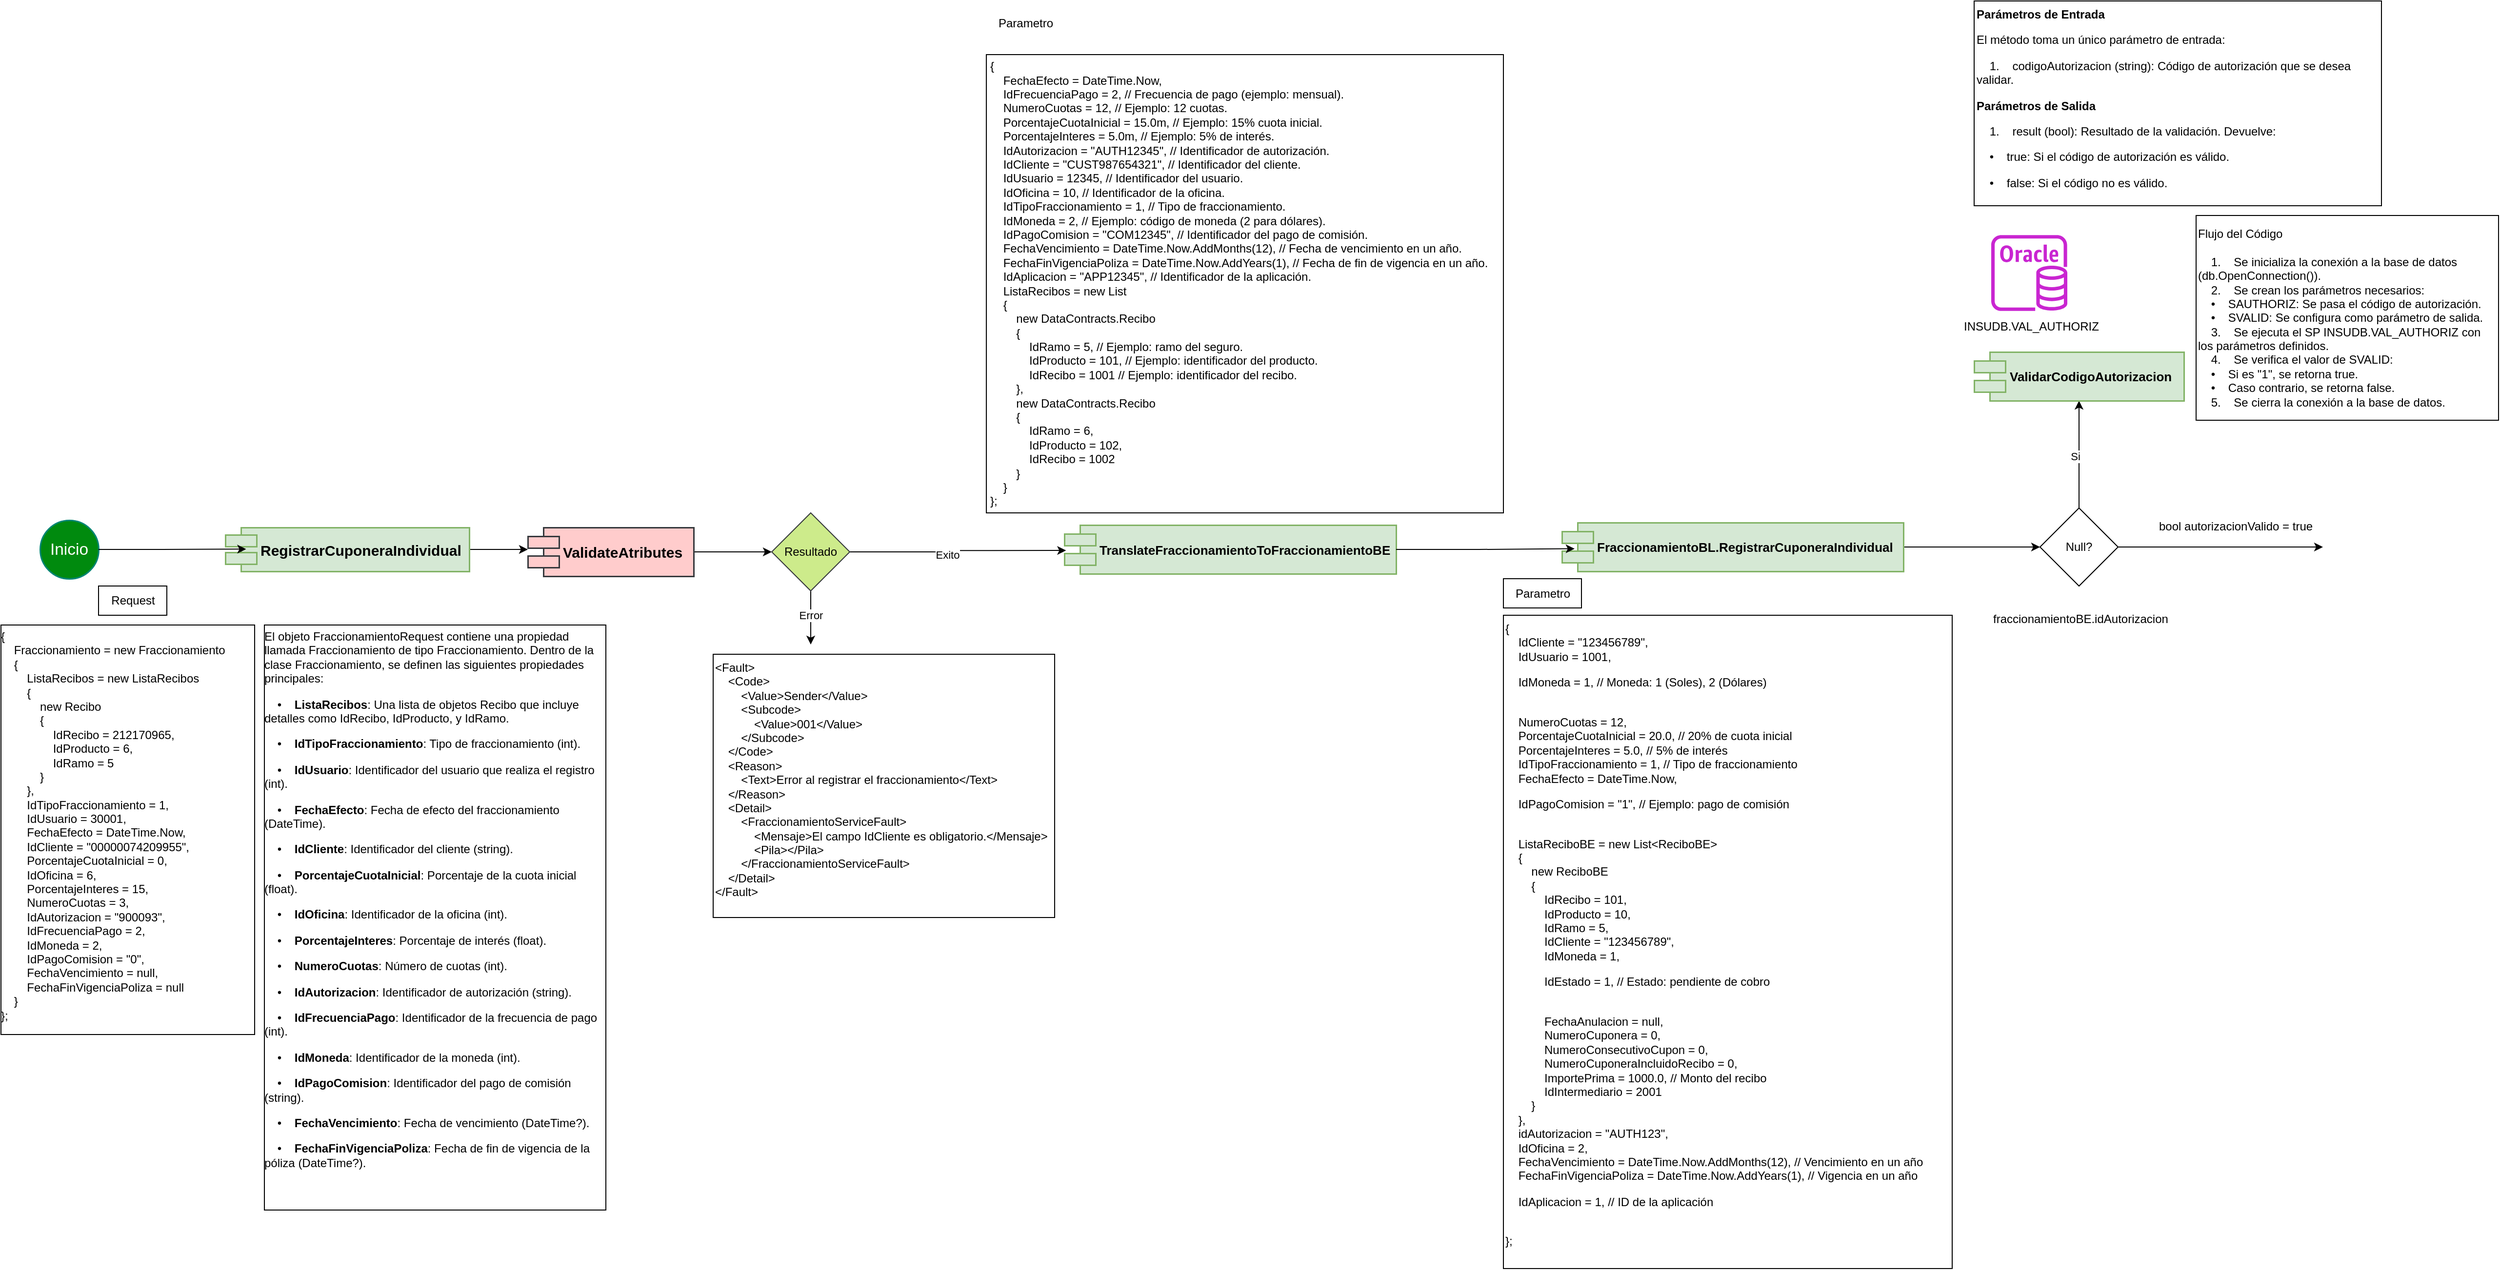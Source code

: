<mxfile version="24.8.8">
  <diagram name="Página-1" id="i2HeKyQOs6CJXJqSCZWY">
    <mxGraphModel dx="5920" dy="683" grid="1" gridSize="10" guides="1" tooltips="1" connect="1" arrows="1" fold="1" page="1" pageScale="1" pageWidth="2339" pageHeight="3300" math="0" shadow="0">
      <root>
        <mxCell id="0" />
        <mxCell id="1" parent="0" />
        <mxCell id="qdDWc3R9_-XlVuo6wOQ--10" style="edgeStyle=orthogonalEdgeStyle;rounded=0;orthogonalLoop=1;jettySize=auto;html=1;" parent="1" source="qdDWc3R9_-XlVuo6wOQ--4" edge="1">
          <mxGeometry relative="1" as="geometry">
            <mxPoint x="-4110" y="1092.5" as="targetPoint" />
          </mxGeometry>
        </mxCell>
        <mxCell id="qdDWc3R9_-XlVuo6wOQ--4" value="&lt;p style=&quot;margin: 0px; font-variant-numeric: normal; font-variant-east-asian: normal; font-variant-alternates: normal; font-size-adjust: none; font-kerning: auto; font-optical-sizing: auto; font-feature-settings: normal; font-variation-settings: normal; font-variant-position: normal; font-variant-emoji: normal; font-stretch: normal; line-height: normal;&quot; class=&quot;p1&quot;&gt;&lt;font face=&quot;.AppleSystemUIFont&quot;&gt;&lt;span style=&quot;font-size: 15px;&quot;&gt;RegistrarCuponeraIndividual&lt;/span&gt;&lt;/font&gt;&lt;/p&gt;" style="html=1;overflow=block;blockSpacing=1;whiteSpace=wrap;shape=component;align=left;spacingLeft=36;fontSize=13;fontStyle=1;spacing=0;strokeColor=#82b366;strokeOpacity=100;fillOpacity=100;rounded=1;absoluteArcSize=1;arcSize=9;fillColor=#d5e8d4;strokeWidth=1.5;lucidId=lD6s_1Mw1OkF;" parent="1" vertex="1">
          <mxGeometry x="-4420" y="1070" width="250" height="45" as="geometry" />
        </mxCell>
        <mxCell id="qdDWc3R9_-XlVuo6wOQ--5" value="Inicio" style="html=1;overflow=block;blockSpacing=1;whiteSpace=wrap;ellipse;fontSize=16.7;fontColor=#ffffff;align=center;spacing=3.8;strokeColor=#008573;strokeOpacity=100;fillOpacity=100;rounded=1;absoluteArcSize=1;arcSize=9;fillColor=#008a0e;strokeWidth=1.5;lucidId=_B6sFXerDlku;" parent="1" vertex="1">
          <mxGeometry x="-4610" y="1062.5" width="60" height="60" as="geometry" />
        </mxCell>
        <mxCell id="qdDWc3R9_-XlVuo6wOQ--6" style="edgeStyle=orthogonalEdgeStyle;rounded=0;orthogonalLoop=1;jettySize=auto;html=1;entryX=0.085;entryY=0.492;entryDx=0;entryDy=0;entryPerimeter=0;" parent="1" source="qdDWc3R9_-XlVuo6wOQ--5" target="qdDWc3R9_-XlVuo6wOQ--4" edge="1">
          <mxGeometry relative="1" as="geometry" />
        </mxCell>
        <mxCell id="qdDWc3R9_-XlVuo6wOQ--7" value="Request" style="text;html=1;align=center;verticalAlign=middle;resizable=0;points=[];autosize=1;strokeColor=default;fillColor=none;" parent="1" vertex="1">
          <mxGeometry x="-4550" y="1130" width="70" height="30" as="geometry" />
        </mxCell>
        <mxCell id="qdDWc3R9_-XlVuo6wOQ--8" value="{&#xa;&lt;span class=&quot;Apple-converted-space&quot;&gt;&amp;nbsp; &amp;nbsp; &lt;/span&gt;Fraccionamiento = &lt;span class=&quot;s1&quot;&gt;new&lt;/span&gt; Fraccionamiento&#xa;&lt;span class=&quot;Apple-converted-space&quot;&gt;&amp;nbsp; &amp;nbsp; &lt;/span&gt;{&#xa;&lt;span class=&quot;Apple-converted-space&quot;&gt;&amp;nbsp; &amp;nbsp; &amp;nbsp; &amp;nbsp; &lt;/span&gt;ListaRecibos = &lt;span class=&quot;s1&quot;&gt;new&lt;/span&gt; ListaRecibos&#xa;&lt;span class=&quot;Apple-converted-space&quot;&gt;&amp;nbsp; &amp;nbsp; &amp;nbsp; &amp;nbsp; &lt;/span&gt;{&#xa;&lt;span class=&quot;Apple-converted-space&quot;&gt;&amp;nbsp; &amp;nbsp; &amp;nbsp; &amp;nbsp; &amp;nbsp; &amp;nbsp; &lt;/span&gt;&lt;span class=&quot;s1&quot;&gt;new&lt;/span&gt; Recibo&#xa;&lt;span class=&quot;Apple-converted-space&quot;&gt;&amp;nbsp; &amp;nbsp; &amp;nbsp; &amp;nbsp; &amp;nbsp; &amp;nbsp; &lt;/span&gt;{&#xa;&lt;span class=&quot;Apple-converted-space&quot;&gt;&amp;nbsp; &amp;nbsp; &amp;nbsp; &amp;nbsp; &amp;nbsp; &amp;nbsp; &amp;nbsp; &amp;nbsp; &lt;/span&gt;IdRecibo = &lt;span class=&quot;s2&quot;&gt;212170965&lt;/span&gt;,&#xa;&lt;span class=&quot;Apple-converted-space&quot;&gt;&amp;nbsp; &amp;nbsp; &amp;nbsp; &amp;nbsp; &amp;nbsp; &amp;nbsp; &amp;nbsp; &amp;nbsp; &lt;/span&gt;IdProducto = &lt;span class=&quot;s2&quot;&gt;6&lt;/span&gt;,&#xa;&lt;span class=&quot;Apple-converted-space&quot;&gt;&amp;nbsp; &amp;nbsp; &amp;nbsp; &amp;nbsp; &amp;nbsp; &amp;nbsp; &amp;nbsp; &amp;nbsp; &lt;/span&gt;IdRamo = &lt;span class=&quot;s2&quot;&gt;5&lt;/span&gt;&#xa;&lt;span class=&quot;Apple-converted-space&quot;&gt;&amp;nbsp; &amp;nbsp; &amp;nbsp; &amp;nbsp; &amp;nbsp; &amp;nbsp; &lt;/span&gt;}&#xa;&lt;span class=&quot;Apple-converted-space&quot;&gt;&amp;nbsp; &amp;nbsp; &amp;nbsp; &amp;nbsp; &lt;/span&gt;},&#xa;&lt;span class=&quot;Apple-converted-space&quot;&gt;&amp;nbsp; &amp;nbsp; &amp;nbsp; &amp;nbsp; &lt;/span&gt;IdTipoFraccionamiento = &lt;span class=&quot;s2&quot;&gt;1&lt;/span&gt;,&#xa;&lt;span class=&quot;Apple-converted-space&quot;&gt;&amp;nbsp; &amp;nbsp; &amp;nbsp; &amp;nbsp; &lt;/span&gt;IdUsuario = &lt;span class=&quot;s2&quot;&gt;30001&lt;/span&gt;,&#xa;&lt;span class=&quot;Apple-converted-space&quot;&gt;&amp;nbsp; &amp;nbsp; &amp;nbsp; &amp;nbsp; &lt;/span&gt;FechaEfecto = DateTime.Now,&#xa;&lt;span class=&quot;Apple-converted-space&quot;&gt;&amp;nbsp; &amp;nbsp; &amp;nbsp; &amp;nbsp; &lt;/span&gt;IdCliente = &lt;span class=&quot;s3&quot;&gt;&quot;00000074209955&quot;&lt;/span&gt;,&#xa;&lt;span class=&quot;Apple-converted-space&quot;&gt;&amp;nbsp; &amp;nbsp; &amp;nbsp; &amp;nbsp; &lt;/span&gt;PorcentajeCuotaInicial = &lt;span class=&quot;s2&quot;&gt;0&lt;/span&gt;,&#xa;&lt;span class=&quot;Apple-converted-space&quot;&gt;&amp;nbsp; &amp;nbsp; &amp;nbsp; &amp;nbsp; &lt;/span&gt;IdOficina = &lt;span class=&quot;s2&quot;&gt;6&lt;/span&gt;,&#xa;&lt;span class=&quot;Apple-converted-space&quot;&gt;&amp;nbsp; &amp;nbsp; &amp;nbsp; &amp;nbsp; &lt;/span&gt;PorcentajeInteres = &lt;span class=&quot;s2&quot;&gt;15&lt;/span&gt;,&#xa;&lt;span class=&quot;Apple-converted-space&quot;&gt;&amp;nbsp; &amp;nbsp; &amp;nbsp; &amp;nbsp; &lt;/span&gt;NumeroCuotas = &lt;span class=&quot;s2&quot;&gt;3&lt;/span&gt;,&#xa;&lt;span class=&quot;Apple-converted-space&quot;&gt;&amp;nbsp; &amp;nbsp; &amp;nbsp; &amp;nbsp; &lt;/span&gt;IdAutorizacion = &lt;span class=&quot;s3&quot;&gt;&quot;900093&quot;&lt;/span&gt;,&#xa;&lt;span class=&quot;Apple-converted-space&quot;&gt;&amp;nbsp; &amp;nbsp; &amp;nbsp; &amp;nbsp; &lt;/span&gt;IdFrecuenciaPago = &lt;span class=&quot;s2&quot;&gt;2&lt;/span&gt;,&#xa;&lt;span class=&quot;Apple-converted-space&quot;&gt;&amp;nbsp; &amp;nbsp; &amp;nbsp; &amp;nbsp; &lt;/span&gt;IdMoneda = &lt;span class=&quot;s2&quot;&gt;2&lt;/span&gt;,&#xa;&lt;span class=&quot;Apple-converted-space&quot;&gt;&amp;nbsp; &amp;nbsp; &amp;nbsp; &amp;nbsp; &lt;/span&gt;IdPagoComision = &lt;span class=&quot;s3&quot;&gt;&quot;0&quot;&lt;/span&gt;,&#xa;&lt;span class=&quot;Apple-converted-space&quot;&gt;&amp;nbsp; &amp;nbsp; &amp;nbsp; &amp;nbsp; &lt;/span&gt;FechaVencimiento = &lt;span class=&quot;s4&quot;&gt;null&lt;/span&gt;,&#xa;&lt;span class=&quot;Apple-converted-space&quot;&gt;&amp;nbsp; &amp;nbsp; &amp;nbsp; &amp;nbsp; &lt;/span&gt;FechaFinVigenciaPoliza = &lt;span class=&quot;s4&quot;&gt;null&lt;/span&gt;&#xa;&lt;span class=&quot;Apple-converted-space&quot;&gt;&amp;nbsp; &amp;nbsp; &lt;/span&gt;}&#xa;};" style="text;whiteSpace=wrap;html=1;spacing=0;strokeColor=default;" parent="1" vertex="1">
          <mxGeometry x="-4650" y="1170" width="260" height="420" as="geometry" />
        </mxCell>
        <mxCell id="qdDWc3R9_-XlVuo6wOQ--9" value="El objeto &lt;span class=&quot;s1&quot;&gt;FraccionamientoRequest&lt;/span&gt; contiene una propiedad llamada &lt;span class=&quot;s1&quot;&gt;Fraccionamiento&lt;/span&gt; de tipo &lt;span class=&quot;s1&quot;&gt;Fraccionamiento&lt;/span&gt;. Dentro de la clase &lt;span class=&quot;s1&quot;&gt;Fraccionamiento&lt;/span&gt;, se definen las siguientes propiedades principales:&lt;br&gt;&lt;p class=&quot;p2&quot;&gt;&lt;span style=&quot;white-space: pre;&quot;&gt;&amp;nbsp;&amp;nbsp;&amp;nbsp;&amp;nbsp;&lt;/span&gt;•&lt;span style=&quot;white-space: pre;&quot;&gt;&amp;nbsp;&amp;nbsp;&amp;nbsp;&amp;nbsp;&lt;/span&gt;&lt;b&gt;ListaRecibos&lt;/b&gt;: Una lista de objetos &lt;span class=&quot;s1&quot;&gt;Recibo&lt;/span&gt; que incluye detalles como &lt;span class=&quot;s1&quot;&gt;IdRecibo&lt;/span&gt;, &lt;span class=&quot;s1&quot;&gt;IdProducto&lt;/span&gt;, y &lt;span class=&quot;s1&quot;&gt;IdRamo&lt;/span&gt;.&lt;/p&gt;&lt;p class=&quot;p2&quot;&gt;&lt;span style=&quot;white-space: pre;&quot;&gt;&amp;nbsp;&amp;nbsp;&amp;nbsp;&amp;nbsp;&lt;/span&gt;•&lt;span style=&quot;white-space: pre;&quot;&gt;&amp;nbsp;&amp;nbsp;&amp;nbsp;&amp;nbsp;&lt;/span&gt;&lt;b&gt;IdTipoFraccionamiento&lt;/b&gt;: Tipo de fraccionamiento (int).&lt;/p&gt;&lt;p class=&quot;p2&quot;&gt;&lt;span style=&quot;white-space: pre;&quot;&gt;&amp;nbsp;&amp;nbsp;&amp;nbsp;&amp;nbsp;&lt;/span&gt;•&lt;span style=&quot;white-space: pre;&quot;&gt;&amp;nbsp;&amp;nbsp;&amp;nbsp;&amp;nbsp;&lt;/span&gt;&lt;b&gt;IdUsuario&lt;/b&gt;: Identificador del usuario que realiza el registro (int).&lt;/p&gt;&lt;p class=&quot;p2&quot;&gt;&lt;span style=&quot;white-space: pre;&quot;&gt;&amp;nbsp;&amp;nbsp;&amp;nbsp;&amp;nbsp;&lt;/span&gt;•&lt;span style=&quot;white-space: pre;&quot;&gt;&amp;nbsp;&amp;nbsp;&amp;nbsp;&amp;nbsp;&lt;/span&gt;&lt;b&gt;FechaEfecto&lt;/b&gt;: Fecha de efecto del fraccionamiento (DateTime).&lt;/p&gt;&lt;p class=&quot;p2&quot;&gt;&lt;span style=&quot;white-space: pre;&quot;&gt;&amp;nbsp;&amp;nbsp;&amp;nbsp;&amp;nbsp;&lt;/span&gt;•&lt;span style=&quot;white-space: pre;&quot;&gt;&amp;nbsp;&amp;nbsp;&amp;nbsp;&amp;nbsp;&lt;/span&gt;&lt;b&gt;IdCliente&lt;/b&gt;: Identificador del cliente (string).&lt;/p&gt;&lt;p class=&quot;p2&quot;&gt;&lt;span style=&quot;white-space: pre;&quot;&gt;&amp;nbsp;&amp;nbsp;&amp;nbsp;&amp;nbsp;&lt;/span&gt;•&lt;span style=&quot;white-space: pre;&quot;&gt;&amp;nbsp;&amp;nbsp;&amp;nbsp;&amp;nbsp;&lt;/span&gt;&lt;b&gt;PorcentajeCuotaInicial&lt;/b&gt;: Porcentaje de la cuota inicial (float).&lt;/p&gt;&lt;p class=&quot;p2&quot;&gt;&lt;span style=&quot;white-space: pre;&quot;&gt;&amp;nbsp;&amp;nbsp;&amp;nbsp;&amp;nbsp;&lt;/span&gt;•&lt;span style=&quot;white-space: pre;&quot;&gt;&amp;nbsp;&amp;nbsp;&amp;nbsp;&amp;nbsp;&lt;/span&gt;&lt;b&gt;IdOficina&lt;/b&gt;: Identificador de la oficina (int).&lt;/p&gt;&lt;p class=&quot;p2&quot;&gt;&lt;span style=&quot;white-space: pre;&quot;&gt;&amp;nbsp;&amp;nbsp;&amp;nbsp;&amp;nbsp;&lt;/span&gt;•&lt;span style=&quot;white-space: pre;&quot;&gt;&amp;nbsp;&amp;nbsp;&amp;nbsp;&amp;nbsp;&lt;/span&gt;&lt;b&gt;PorcentajeInteres&lt;/b&gt;: Porcentaje de interés (float).&lt;/p&gt;&lt;p class=&quot;p2&quot;&gt;&lt;span style=&quot;white-space: pre;&quot;&gt;&amp;nbsp;&amp;nbsp;&amp;nbsp;&amp;nbsp;&lt;/span&gt;•&lt;span style=&quot;white-space: pre;&quot;&gt;&amp;nbsp;&amp;nbsp;&amp;nbsp;&amp;nbsp;&lt;/span&gt;&lt;b&gt;NumeroCuotas&lt;/b&gt;: Número de cuotas (int).&lt;/p&gt;&lt;p class=&quot;p2&quot;&gt;&lt;span style=&quot;white-space: pre;&quot;&gt;&amp;nbsp;&amp;nbsp;&amp;nbsp;&amp;nbsp;&lt;/span&gt;•&lt;span style=&quot;white-space: pre;&quot;&gt;&amp;nbsp;&amp;nbsp;&amp;nbsp;&amp;nbsp;&lt;/span&gt;&lt;b&gt;IdAutorizacion&lt;/b&gt;: Identificador de autorización (string).&lt;/p&gt;&lt;p class=&quot;p2&quot;&gt;&lt;span style=&quot;white-space: pre;&quot;&gt;&amp;nbsp;&amp;nbsp;&amp;nbsp;&amp;nbsp;&lt;/span&gt;•&lt;span style=&quot;white-space: pre;&quot;&gt;&amp;nbsp;&amp;nbsp;&amp;nbsp;&amp;nbsp;&lt;/span&gt;&lt;b&gt;IdFrecuenciaPago&lt;/b&gt;: Identificador de la frecuencia de pago (int).&lt;/p&gt;&lt;p class=&quot;p2&quot;&gt;&lt;span style=&quot;white-space: pre;&quot;&gt;&amp;nbsp;&amp;nbsp;&amp;nbsp;&amp;nbsp;&lt;/span&gt;•&lt;span style=&quot;white-space: pre;&quot;&gt;&amp;nbsp;&amp;nbsp;&amp;nbsp;&amp;nbsp;&lt;/span&gt;&lt;b&gt;IdMoneda&lt;/b&gt;: Identificador de la moneda (int).&lt;/p&gt;&lt;p class=&quot;p2&quot;&gt;&lt;span style=&quot;white-space: pre;&quot;&gt;&amp;nbsp;&amp;nbsp;&amp;nbsp;&amp;nbsp;&lt;/span&gt;•&lt;span style=&quot;white-space: pre;&quot;&gt;&amp;nbsp;&amp;nbsp;&amp;nbsp;&amp;nbsp;&lt;/span&gt;&lt;b&gt;IdPagoComision&lt;/b&gt;: Identificador del pago de comisión (string).&lt;/p&gt;&lt;p class=&quot;p2&quot;&gt;&lt;span style=&quot;white-space: pre;&quot;&gt;&amp;nbsp;&amp;nbsp;&amp;nbsp;&amp;nbsp;&lt;/span&gt;•&lt;span style=&quot;white-space: pre;&quot;&gt;&amp;nbsp;&amp;nbsp;&amp;nbsp;&amp;nbsp;&lt;/span&gt;&lt;b&gt;FechaVencimiento&lt;/b&gt;: Fecha de vencimiento (DateTime?).&lt;/p&gt;&lt;p class=&quot;p2&quot;&gt;&lt;span style=&quot;white-space: pre;&quot;&gt;&amp;nbsp;&amp;nbsp;&amp;nbsp;&amp;nbsp;&lt;/span&gt;•&lt;span style=&quot;white-space: pre;&quot;&gt;&amp;nbsp;&amp;nbsp;&amp;nbsp;&amp;nbsp;&lt;/span&gt;&lt;b&gt;FechaFinVigenciaPoliza&lt;/b&gt;: Fecha de fin de vigencia de la póliza (DateTime?).&lt;/p&gt;" style="text;whiteSpace=wrap;html=1;strokeColor=default;spacing=0;verticalAlign=top;" parent="1" vertex="1">
          <mxGeometry x="-4380" y="1170" width="350" height="600" as="geometry" />
        </mxCell>
        <mxCell id="qdDWc3R9_-XlVuo6wOQ--14" style="edgeStyle=orthogonalEdgeStyle;rounded=0;orthogonalLoop=1;jettySize=auto;html=1;" parent="1" source="qdDWc3R9_-XlVuo6wOQ--13" target="qdDWc3R9_-XlVuo6wOQ--15" edge="1">
          <mxGeometry relative="1" as="geometry">
            <mxPoint x="-3820" y="1095" as="targetPoint" />
          </mxGeometry>
        </mxCell>
        <mxCell id="qdDWc3R9_-XlVuo6wOQ--13" value="&lt;p style=&quot;margin: 0px; font-variant-numeric: normal; font-variant-east-asian: normal; font-variant-alternates: normal; font-size-adjust: none; font-kerning: auto; font-optical-sizing: auto; font-feature-settings: normal; font-variation-settings: normal; font-variant-position: normal; font-variant-emoji: normal; font-stretch: normal; line-height: normal;&quot; class=&quot;p1&quot;&gt;&lt;font face=&quot;.AppleSystemUIFont&quot;&gt;&lt;span style=&quot;font-size: 15px;&quot;&gt;ValidateAtributes&lt;/span&gt;&lt;/font&gt;&lt;/p&gt;" style="html=1;overflow=block;blockSpacing=1;whiteSpace=wrap;shape=component;align=left;spacingLeft=36;fontSize=13;fontStyle=1;spacing=0;strokeColor=#36393d;strokeOpacity=100;fillOpacity=100;rounded=1;absoluteArcSize=1;arcSize=9;fillColor=#ffcccc;strokeWidth=1.5;lucidId=lD6s_1Mw1OkF;" parent="1" vertex="1">
          <mxGeometry x="-4110" y="1070" width="170" height="50" as="geometry" />
        </mxCell>
        <mxCell id="qdDWc3R9_-XlVuo6wOQ--16" style="edgeStyle=orthogonalEdgeStyle;rounded=0;orthogonalLoop=1;jettySize=auto;html=1;" parent="1" source="qdDWc3R9_-XlVuo6wOQ--15" edge="1">
          <mxGeometry relative="1" as="geometry">
            <mxPoint x="-3820" y="1190" as="targetPoint" />
          </mxGeometry>
        </mxCell>
        <mxCell id="qdDWc3R9_-XlVuo6wOQ--17" value="Error" style="edgeLabel;html=1;align=center;verticalAlign=middle;resizable=0;points=[];" parent="qdDWc3R9_-XlVuo6wOQ--16" vertex="1" connectable="0">
          <mxGeometry x="-0.103" relative="1" as="geometry">
            <mxPoint as="offset" />
          </mxGeometry>
        </mxCell>
        <mxCell id="qdDWc3R9_-XlVuo6wOQ--19" style="edgeStyle=orthogonalEdgeStyle;rounded=0;orthogonalLoop=1;jettySize=auto;html=1;entryX=0.005;entryY=0.521;entryDx=0;entryDy=0;entryPerimeter=0;" parent="1" source="qdDWc3R9_-XlVuo6wOQ--15" target="qdDWc3R9_-XlVuo6wOQ--22" edge="1">
          <mxGeometry relative="1" as="geometry">
            <mxPoint x="-3660" y="1095" as="targetPoint" />
          </mxGeometry>
        </mxCell>
        <mxCell id="qdDWc3R9_-XlVuo6wOQ--20" value="Exito" style="edgeLabel;html=1;align=center;verticalAlign=middle;resizable=0;points=[];" parent="qdDWc3R9_-XlVuo6wOQ--19" vertex="1" connectable="0">
          <mxGeometry x="-0.104" y="-3" relative="1" as="geometry">
            <mxPoint as="offset" />
          </mxGeometry>
        </mxCell>
        <mxCell id="qdDWc3R9_-XlVuo6wOQ--15" value="Resultado" style="rhombus;whiteSpace=wrap;html=1;fillColor=#cdeb8b;strokeColor=#36393d;" parent="1" vertex="1">
          <mxGeometry x="-3860" y="1055" width="80" height="80" as="geometry" />
        </mxCell>
        <mxCell id="qdDWc3R9_-XlVuo6wOQ--18" value="&lt;Fault&gt;&#xa;    &lt;Code&gt;&#xa;        &lt;Value&gt;Sender&lt;/Value&gt;&#xa;        &lt;Subcode&gt;&#xa;            &lt;Value&gt;001&lt;/Value&gt;&#xa;        &lt;/Subcode&gt;&#xa;    &lt;/Code&gt;&#xa;    &lt;Reason&gt;&#xa;        &lt;Text&gt;Error al registrar el fraccionamiento&lt;/Text&gt;&#xa;    &lt;/Reason&gt;&#xa;    &lt;Detail&gt;&#xa;        &lt;FraccionamientoServiceFault&gt;&#xa;            &lt;Mensaje&gt;El campo IdCliente es obligatorio.&lt;/Mensaje&gt;&#xa;            &lt;Pila&gt;&lt;/Pila&gt;&#xa;        &lt;/FraccionamientoServiceFault&gt;&#xa;    &lt;/Detail&gt;&#xa;&lt;/Fault&gt;" style="text;whiteSpace=wrap;strokeColor=default;" parent="1" vertex="1">
          <mxGeometry x="-3920" y="1200" width="350" height="270" as="geometry" />
        </mxCell>
        <mxCell id="qdDWc3R9_-XlVuo6wOQ--22" value="&lt;p style=&quot;margin: 0px; font-variant-numeric: normal; font-variant-east-asian: normal; font-variant-alternates: normal; font-size-adjust: none; font-kerning: auto; font-optical-sizing: auto; font-feature-settings: normal; font-variation-settings: normal; font-variant-position: normal; font-variant-emoji: normal; font-stretch: normal; line-height: normal;&quot; class=&quot;p1&quot;&gt;TranslateFraccionamientoToFraccionamientoBE&lt;/p&gt;" style="html=1;overflow=block;blockSpacing=1;whiteSpace=wrap;shape=component;align=left;spacingLeft=36;fontSize=13;fontStyle=1;spacing=0;strokeColor=#82b366;strokeOpacity=100;fillOpacity=100;rounded=1;absoluteArcSize=1;arcSize=9;fillColor=#d5e8d4;strokeWidth=1.5;lucidId=lD6s_1Mw1OkF;" parent="1" vertex="1">
          <mxGeometry x="-3560" y="1067.5" width="340" height="50" as="geometry" />
        </mxCell>
        <mxCell id="qdDWc3R9_-XlVuo6wOQ--23" value="{&lt;br&gt;&amp;nbsp; &amp;nbsp; FechaEfecto = DateTime.Now,&lt;br&gt;&amp;nbsp; &amp;nbsp; IdFrecuenciaPago = 2, // Frecuencia de pago (ejemplo: mensual).&lt;br&gt;&amp;nbsp; &amp;nbsp; NumeroCuotas = 12, // Ejemplo: 12 cuotas.&lt;br&gt;&amp;nbsp; &amp;nbsp; PorcentajeCuotaInicial = 15.0m, // Ejemplo: 15% cuota inicial.&lt;br&gt;&amp;nbsp; &amp;nbsp; PorcentajeInteres = 5.0m, // Ejemplo: 5% de interés.&lt;br&gt;&amp;nbsp; &amp;nbsp; IdAutorizacion = &quot;AUTH12345&quot;, // Identificador de autorización.&lt;br&gt;&amp;nbsp; &amp;nbsp; IdCliente = &quot;CUST987654321&quot;, // Identificador del cliente.&lt;br&gt;&amp;nbsp; &amp;nbsp; IdUsuario = 12345, // Identificador del usuario.&lt;br&gt;&amp;nbsp; &amp;nbsp; IdOficina = 10, // Identificador de la oficina.&lt;br&gt;&amp;nbsp; &amp;nbsp; IdTipoFraccionamiento = 1, // Tipo de fraccionamiento.&lt;br&gt;&amp;nbsp; &amp;nbsp; IdMoneda = 2, // Ejemplo: código de moneda (2 para dólares).&lt;br&gt;&amp;nbsp; &amp;nbsp; IdPagoComision = &quot;COM12345&quot;, // Identificador del pago de comisión.&lt;br&gt;&amp;nbsp; &amp;nbsp; FechaVencimiento = DateTime.Now.AddMonths(12), // Fecha de vencimiento en un año.&lt;br&gt;&amp;nbsp; &amp;nbsp; FechaFinVigenciaPoliza = DateTime.Now.AddYears(1), // Fecha de fin de vigencia en un año.&lt;br&gt;&amp;nbsp; &amp;nbsp; IdAplicacion = &quot;APP12345&quot;, // Identificador de la aplicación.&lt;br&gt;&amp;nbsp; &amp;nbsp; ListaRecibos = new List&lt;br&gt;&amp;nbsp; &amp;nbsp; {&lt;br&gt;&amp;nbsp; &amp;nbsp; &amp;nbsp; &amp;nbsp; new DataContracts.Recibo&lt;br&gt;&amp;nbsp; &amp;nbsp; &amp;nbsp; &amp;nbsp; {&lt;br&gt;&amp;nbsp; &amp;nbsp; &amp;nbsp; &amp;nbsp; &amp;nbsp; &amp;nbsp; IdRamo = 5, // Ejemplo: ramo del seguro.&lt;br&gt;&amp;nbsp; &amp;nbsp; &amp;nbsp; &amp;nbsp; &amp;nbsp; &amp;nbsp; IdProducto = 101, // Ejemplo: identificador del producto.&lt;br&gt;&amp;nbsp; &amp;nbsp; &amp;nbsp; &amp;nbsp; &amp;nbsp; &amp;nbsp; IdRecibo = 1001 // Ejemplo: identificador del recibo.&lt;br&gt;&amp;nbsp; &amp;nbsp; &amp;nbsp; &amp;nbsp; },&lt;br&gt;&amp;nbsp; &amp;nbsp; &amp;nbsp; &amp;nbsp; new DataContracts.Recibo&lt;br&gt;&amp;nbsp; &amp;nbsp; &amp;nbsp; &amp;nbsp; {&lt;br&gt;&amp;nbsp; &amp;nbsp; &amp;nbsp; &amp;nbsp; &amp;nbsp; &amp;nbsp; IdRamo = 6,&lt;br&gt;&amp;nbsp; &amp;nbsp; &amp;nbsp; &amp;nbsp; &amp;nbsp; &amp;nbsp; IdProducto = 102,&lt;br&gt;&amp;nbsp; &amp;nbsp; &amp;nbsp; &amp;nbsp; &amp;nbsp; &amp;nbsp; IdRecibo = 1002&lt;br&gt;&amp;nbsp; &amp;nbsp; &amp;nbsp; &amp;nbsp; }&lt;br&gt;&amp;nbsp; &amp;nbsp; }&lt;br&gt;};" style="text;whiteSpace=wrap;spacing=4;verticalAlign=middle;strokeColor=default;html=1;labelBorderColor=none;" parent="1" vertex="1">
          <mxGeometry x="-3640" y="585" width="530" height="470" as="geometry" />
        </mxCell>
        <mxCell id="qdDWc3R9_-XlVuo6wOQ--24" value="Parametro" style="text;html=1;align=center;verticalAlign=middle;resizable=0;points=[];autosize=1;strokeColor=none;fillColor=none;" parent="1" vertex="1">
          <mxGeometry x="-3640" y="538" width="80" height="30" as="geometry" />
        </mxCell>
        <mxCell id="AGSc0J4f7E3v8w63l6Om-1" style="edgeStyle=orthogonalEdgeStyle;rounded=0;orthogonalLoop=1;jettySize=auto;html=1;" edge="1" parent="1" source="qdDWc3R9_-XlVuo6wOQ--25">
          <mxGeometry relative="1" as="geometry">
            <mxPoint x="-2560" y="1090" as="targetPoint" />
          </mxGeometry>
        </mxCell>
        <mxCell id="qdDWc3R9_-XlVuo6wOQ--25" value="&lt;p style=&quot;margin: 0px; font-variant-numeric: normal; font-variant-east-asian: normal; font-variant-alternates: normal; font-size-adjust: none; font-kerning: auto; font-optical-sizing: auto; font-feature-settings: normal; font-variation-settings: normal; font-variant-position: normal; font-variant-emoji: normal; font-stretch: normal; line-height: normal;&quot; class=&quot;p1&quot;&gt;FraccionamientoBL.RegistrarCuponeraIndividual&lt;/p&gt;" style="html=1;overflow=block;blockSpacing=1;whiteSpace=wrap;shape=component;align=left;spacingLeft=36;fontSize=13;fontStyle=1;spacing=0;strokeColor=#82b366;strokeOpacity=100;fillOpacity=100;rounded=1;absoluteArcSize=1;arcSize=9;fillColor=#d5e8d4;strokeWidth=1.5;lucidId=lD6s_1Mw1OkF;" parent="1" vertex="1">
          <mxGeometry x="-3050" y="1065" width="350" height="50" as="geometry" />
        </mxCell>
        <mxCell id="qdDWc3R9_-XlVuo6wOQ--27" style="edgeStyle=orthogonalEdgeStyle;rounded=0;orthogonalLoop=1;jettySize=auto;html=1;entryX=0.037;entryY=0.535;entryDx=0;entryDy=0;entryPerimeter=0;" parent="1" source="qdDWc3R9_-XlVuo6wOQ--22" target="qdDWc3R9_-XlVuo6wOQ--25" edge="1">
          <mxGeometry relative="1" as="geometry" />
        </mxCell>
        <mxCell id="AGSc0J4f7E3v8w63l6Om-11" style="edgeStyle=orthogonalEdgeStyle;rounded=0;orthogonalLoop=1;jettySize=auto;html=1;entryX=0.5;entryY=1;entryDx=0;entryDy=0;" edge="1" parent="1" source="AGSc0J4f7E3v8w63l6Om-2" target="AGSc0J4f7E3v8w63l6Om-10">
          <mxGeometry relative="1" as="geometry" />
        </mxCell>
        <mxCell id="AGSc0J4f7E3v8w63l6Om-18" value="Si" style="edgeLabel;html=1;align=center;verticalAlign=middle;resizable=0;points=[];" vertex="1" connectable="0" parent="AGSc0J4f7E3v8w63l6Om-11">
          <mxGeometry x="-0.036" y="4" relative="1" as="geometry">
            <mxPoint as="offset" />
          </mxGeometry>
        </mxCell>
        <mxCell id="AGSc0J4f7E3v8w63l6Om-17" style="edgeStyle=orthogonalEdgeStyle;rounded=0;orthogonalLoop=1;jettySize=auto;html=1;" edge="1" parent="1" source="AGSc0J4f7E3v8w63l6Om-2">
          <mxGeometry relative="1" as="geometry">
            <mxPoint x="-2270" y="1090" as="targetPoint" />
          </mxGeometry>
        </mxCell>
        <mxCell id="AGSc0J4f7E3v8w63l6Om-2" value="Null?" style="rhombus;whiteSpace=wrap;html=1;" vertex="1" parent="1">
          <mxGeometry x="-2560" y="1050" width="80" height="80" as="geometry" />
        </mxCell>
        <mxCell id="AGSc0J4f7E3v8w63l6Om-6" value="fraccionamientoBE.idAutorizacion" style="text;whiteSpace=wrap;html=1;" vertex="1" parent="1">
          <mxGeometry x="-2610" y="1150" width="210" height="40" as="geometry" />
        </mxCell>
        <mxCell id="AGSc0J4f7E3v8w63l6Om-8" value="{&#xa;&lt;span class=&quot;Apple-converted-space&quot;&gt;&amp;nbsp; &amp;nbsp; &lt;/span&gt;IdCliente = &lt;span class=&quot;s1&quot;&gt;&quot;123456789&quot;&lt;/span&gt;,&#xa;&lt;span class=&quot;Apple-converted-space&quot;&gt;&amp;nbsp; &amp;nbsp; &lt;/span&gt;IdUsuario = &lt;span class=&quot;s2&quot;&gt;1001&lt;/span&gt;,&#xa;&lt;p class=&quot;p2&quot;&gt;&lt;span class=&quot;s3&quot;&gt;&lt;span class=&quot;Apple-converted-space&quot;&gt;&amp;nbsp; &amp;nbsp; &lt;/span&gt;IdMoneda = &lt;/span&gt;&lt;span class=&quot;s2&quot;&gt;1&lt;/span&gt;&lt;span class=&quot;s3&quot;&gt;, &lt;/span&gt;// Moneda: 1 (Soles), 2 (Dólares)&lt;/p&gt;&#xa;&lt;span class=&quot;Apple-converted-space&quot;&gt;&amp;nbsp; &amp;nbsp; &lt;/span&gt;NumeroCuotas = &lt;span class=&quot;s2&quot;&gt;12&lt;/span&gt;,&#xa;&lt;span class=&quot;Apple-converted-space&quot;&gt;&amp;nbsp; &amp;nbsp; &lt;/span&gt;PorcentajeCuotaInicial = &lt;span class=&quot;s2&quot;&gt;20.0&lt;/span&gt;, &lt;span class=&quot;s4&quot;&gt;// 20% de cuota inicial&lt;/span&gt;&#xa;&lt;span class=&quot;Apple-converted-space&quot;&gt;&amp;nbsp; &amp;nbsp; &lt;/span&gt;PorcentajeInteres = &lt;span class=&quot;s2&quot;&gt;5.0&lt;/span&gt;, &lt;span class=&quot;s4&quot;&gt;// 5% de interés&lt;/span&gt;&#xa;&lt;span class=&quot;Apple-converted-space&quot;&gt;&amp;nbsp; &amp;nbsp; &lt;/span&gt;IdTipoFraccionamiento = &lt;span class=&quot;s2&quot;&gt;1&lt;/span&gt;, &lt;span class=&quot;s4&quot;&gt;// Tipo de fraccionamiento&lt;/span&gt;&#xa;&lt;span class=&quot;Apple-converted-space&quot;&gt;&amp;nbsp; &amp;nbsp; &lt;/span&gt;FechaEfecto = DateTime.Now,&#xa;&lt;p class=&quot;p2&quot;&gt;&lt;span class=&quot;s3&quot;&gt;&lt;span class=&quot;Apple-converted-space&quot;&gt;&amp;nbsp; &amp;nbsp; &lt;/span&gt;IdPagoComision = &lt;/span&gt;&lt;span class=&quot;s1&quot;&gt;&quot;1&quot;&lt;/span&gt;&lt;span class=&quot;s3&quot;&gt;, &lt;/span&gt;// Ejemplo: pago de comisión&lt;/p&gt;&#xa;&lt;span class=&quot;Apple-converted-space&quot;&gt;&amp;nbsp; &amp;nbsp; &lt;/span&gt;ListaReciboBE = &lt;span class=&quot;s5&quot;&gt;new&lt;/span&gt; List&amp;lt;ReciboBE&amp;gt;&#xa;&lt;span class=&quot;Apple-converted-space&quot;&gt;&amp;nbsp; &amp;nbsp; &lt;/span&gt;{&#xa;&lt;span class=&quot;Apple-converted-space&quot;&gt;&amp;nbsp; &amp;nbsp; &amp;nbsp; &amp;nbsp; &lt;/span&gt;&lt;span class=&quot;s5&quot;&gt;new&lt;/span&gt; ReciboBE&#xa;&lt;span class=&quot;Apple-converted-space&quot;&gt;&amp;nbsp; &amp;nbsp; &amp;nbsp; &amp;nbsp; &lt;/span&gt;{&#xa;&lt;span class=&quot;Apple-converted-space&quot;&gt;&amp;nbsp; &amp;nbsp; &amp;nbsp; &amp;nbsp; &amp;nbsp; &amp;nbsp; &lt;/span&gt;IdRecibo = &lt;span class=&quot;s2&quot;&gt;101&lt;/span&gt;,&#xa;&lt;span class=&quot;Apple-converted-space&quot;&gt;&amp;nbsp; &amp;nbsp; &amp;nbsp; &amp;nbsp; &amp;nbsp; &amp;nbsp; &lt;/span&gt;IdProducto = &lt;span class=&quot;s2&quot;&gt;10&lt;/span&gt;,&#xa;&lt;span class=&quot;Apple-converted-space&quot;&gt;&amp;nbsp; &amp;nbsp; &amp;nbsp; &amp;nbsp; &amp;nbsp; &amp;nbsp; &lt;/span&gt;IdRamo = &lt;span class=&quot;s2&quot;&gt;5&lt;/span&gt;,&#xa;&lt;span class=&quot;Apple-converted-space&quot;&gt;&amp;nbsp; &amp;nbsp; &amp;nbsp; &amp;nbsp; &amp;nbsp; &amp;nbsp; &lt;/span&gt;IdCliente = &lt;span class=&quot;s1&quot;&gt;&quot;123456789&quot;&lt;/span&gt;,&#xa;&lt;span class=&quot;Apple-converted-space&quot;&gt;&amp;nbsp; &amp;nbsp; &amp;nbsp; &amp;nbsp; &amp;nbsp; &amp;nbsp; &lt;/span&gt;IdMoneda = &lt;span class=&quot;s2&quot;&gt;1&lt;/span&gt;,&#xa;&lt;p class=&quot;p2&quot;&gt;&lt;span class=&quot;s3&quot;&gt;&lt;span class=&quot;Apple-converted-space&quot;&gt;&amp;nbsp; &amp;nbsp; &amp;nbsp; &amp;nbsp; &amp;nbsp; &amp;nbsp; &lt;/span&gt;IdEstado = &lt;/span&gt;&lt;span class=&quot;s2&quot;&gt;1&lt;/span&gt;&lt;span class=&quot;s3&quot;&gt;, &lt;/span&gt;// Estado: pendiente de cobro&lt;/p&gt;&#xa;&lt;span class=&quot;Apple-converted-space&quot;&gt;&amp;nbsp; &amp;nbsp; &amp;nbsp; &amp;nbsp; &amp;nbsp; &amp;nbsp; &lt;/span&gt;FechaAnulacion = &lt;span class=&quot;s6&quot;&gt;null&lt;/span&gt;,&#xa;&lt;span class=&quot;Apple-converted-space&quot;&gt;&amp;nbsp; &amp;nbsp; &amp;nbsp; &amp;nbsp; &amp;nbsp; &amp;nbsp; &lt;/span&gt;NumeroCuponera = &lt;span class=&quot;s2&quot;&gt;0&lt;/span&gt;,&#xa;&lt;span class=&quot;Apple-converted-space&quot;&gt;&amp;nbsp; &amp;nbsp; &amp;nbsp; &amp;nbsp; &amp;nbsp; &amp;nbsp; &lt;/span&gt;NumeroConsecutivoCupon = &lt;span class=&quot;s2&quot;&gt;0&lt;/span&gt;,&#xa;&lt;span class=&quot;Apple-converted-space&quot;&gt;&amp;nbsp; &amp;nbsp; &amp;nbsp; &amp;nbsp; &amp;nbsp; &amp;nbsp; &lt;/span&gt;NumeroCuponeraIncluidoRecibo = &lt;span class=&quot;s2&quot;&gt;0&lt;/span&gt;,&#xa;&lt;span class=&quot;Apple-converted-space&quot;&gt;&amp;nbsp; &amp;nbsp; &amp;nbsp; &amp;nbsp; &amp;nbsp; &amp;nbsp; &lt;/span&gt;ImportePrima = &lt;span class=&quot;s2&quot;&gt;1000.0&lt;/span&gt;, &lt;span class=&quot;s4&quot;&gt;// Monto del recibo&lt;/span&gt;&#xa;&lt;span class=&quot;Apple-converted-space&quot;&gt;&amp;nbsp; &amp;nbsp; &amp;nbsp; &amp;nbsp; &amp;nbsp; &amp;nbsp; &lt;/span&gt;IdIntermediario = &lt;span class=&quot;s2&quot;&gt;2001&lt;/span&gt;&#xa;&lt;span class=&quot;Apple-converted-space&quot;&gt;&amp;nbsp; &amp;nbsp; &amp;nbsp; &amp;nbsp; &lt;/span&gt;}&#xa;&lt;span class=&quot;Apple-converted-space&quot;&gt;&amp;nbsp; &amp;nbsp; &lt;/span&gt;},&#xa;&lt;span class=&quot;Apple-converted-space&quot;&gt;&amp;nbsp; &amp;nbsp; &lt;/span&gt;idAutorizacion = &lt;span class=&quot;s1&quot;&gt;&quot;AUTH123&quot;&lt;/span&gt;,&#xa;&lt;span class=&quot;Apple-converted-space&quot;&gt;&amp;nbsp; &amp;nbsp; &lt;/span&gt;IdOficina = &lt;span class=&quot;s2&quot;&gt;2&lt;/span&gt;,&#xa;&lt;span class=&quot;Apple-converted-space&quot;&gt;&amp;nbsp; &amp;nbsp; &lt;/span&gt;FechaVencimiento = DateTime.Now.AddMonths(&lt;span class=&quot;s2&quot;&gt;12&lt;/span&gt;), &lt;span class=&quot;s4&quot;&gt;// Vencimiento en un año&lt;/span&gt;&#xa;&lt;span class=&quot;Apple-converted-space&quot;&gt;&amp;nbsp; &amp;nbsp; &lt;/span&gt;FechaFinVigenciaPoliza = DateTime.Now.AddYears(&lt;span class=&quot;s2&quot;&gt;1&lt;/span&gt;), &lt;span class=&quot;s4&quot;&gt;// Vigencia en un año&lt;/span&gt;&#xa;&lt;p class=&quot;p2&quot;&gt;&lt;span class=&quot;s3&quot;&gt;&lt;span class=&quot;Apple-converted-space&quot;&gt;&amp;nbsp; &amp;nbsp; &lt;/span&gt;IdAplicacion = &lt;/span&gt;&lt;span class=&quot;s2&quot;&gt;1&lt;/span&gt;&lt;span class=&quot;s3&quot;&gt;, &lt;/span&gt;// ID de la aplicación&lt;/p&gt;&#xa;};" style="text;whiteSpace=wrap;html=1;strokeColor=default;" vertex="1" parent="1">
          <mxGeometry x="-3110" y="1160" width="460" height="670" as="geometry" />
        </mxCell>
        <mxCell id="AGSc0J4f7E3v8w63l6Om-9" value="Parametro" style="text;html=1;align=center;verticalAlign=middle;resizable=0;points=[];autosize=1;strokeColor=default;fillColor=none;" vertex="1" parent="1">
          <mxGeometry x="-3110" y="1122.5" width="80" height="30" as="geometry" />
        </mxCell>
        <mxCell id="AGSc0J4f7E3v8w63l6Om-10" value="&lt;p style=&quot;margin: 0px; font-variant-numeric: normal; font-variant-east-asian: normal; font-variant-alternates: normal; font-size-adjust: none; font-kerning: auto; font-optical-sizing: auto; font-feature-settings: normal; font-variation-settings: normal; font-variant-position: normal; font-variant-emoji: normal; font-stretch: normal; line-height: normal;&quot; class=&quot;p1&quot;&gt;ValidarCodigoAutorizacion&lt;/p&gt;" style="html=1;overflow=block;blockSpacing=1;whiteSpace=wrap;shape=component;align=left;spacingLeft=36;fontSize=13;fontStyle=1;spacing=0;strokeColor=#82b366;strokeOpacity=100;fillOpacity=100;rounded=1;absoluteArcSize=1;arcSize=9;fillColor=#d5e8d4;strokeWidth=1.5;lucidId=lD6s_1Mw1OkF;" vertex="1" parent="1">
          <mxGeometry x="-2627.5" y="890" width="215" height="50" as="geometry" />
        </mxCell>
        <mxCell id="AGSc0J4f7E3v8w63l6Om-12" value="&lt;b&gt;Parámetros de Entrada&lt;/b&gt;&lt;p class=&quot;p3&quot;&gt;El método toma un único parámetro de entrada:&lt;/p&gt;&lt;p class=&quot;p4&quot;&gt;&lt;span style=&quot;white-space: pre;&quot;&gt;&amp;nbsp;&amp;nbsp;&amp;nbsp;&amp;nbsp;&lt;/span&gt;1.&lt;span style=&quot;white-space: pre;&quot;&gt;&amp;nbsp;&amp;nbsp;&amp;nbsp;&amp;nbsp;&lt;/span&gt;&lt;span class=&quot;s1&quot;&gt;codigoAutorizacion&lt;/span&gt; (string): Código de autorización que se desea validar.&lt;/p&gt;&lt;b&gt;Parámetros de Salida&lt;/b&gt;&lt;p class=&quot;p4&quot;&gt;&lt;span style=&quot;white-space: pre;&quot;&gt;&amp;nbsp;&amp;nbsp;&amp;nbsp;&amp;nbsp;&lt;/span&gt;1.&lt;span style=&quot;white-space: pre;&quot;&gt;&amp;nbsp;&amp;nbsp;&amp;nbsp;&amp;nbsp;&lt;/span&gt;&lt;span class=&quot;s1&quot;&gt;result&lt;/span&gt; (bool): Resultado de la validación. Devuelve:&lt;/p&gt;&lt;p class=&quot;p5&quot;&gt;&lt;span style=&quot;white-space: pre;&quot;&gt;&amp;nbsp;&amp;nbsp;&amp;nbsp;&amp;nbsp;&lt;/span&gt;•&lt;span style=&quot;white-space: pre;&quot;&gt;&amp;nbsp;&amp;nbsp;&amp;nbsp;&amp;nbsp;&lt;/span&gt;&lt;span class=&quot;s1&quot;&gt;true&lt;/span&gt;: Si el código de autorización es válido.&lt;/p&gt;&lt;p class=&quot;p5&quot;&gt;&lt;span style=&quot;white-space: pre;&quot;&gt;&amp;nbsp;&amp;nbsp;&amp;nbsp;&amp;nbsp;&lt;/span&gt;•&lt;span style=&quot;white-space: pre;&quot;&gt;&amp;nbsp;&amp;nbsp;&amp;nbsp;&amp;nbsp;&lt;/span&gt;&lt;span class=&quot;s1&quot;&gt;false&lt;/span&gt;: Si el código no es válido.&lt;/p&gt;" style="text;whiteSpace=wrap;html=1;strokeColor=default;" vertex="1" parent="1">
          <mxGeometry x="-2627.5" y="530" width="417.5" height="210" as="geometry" />
        </mxCell>
        <mxCell id="AGSc0J4f7E3v8w63l6Om-13" value="" style="sketch=0;outlineConnect=0;fontColor=#232F3E;gradientColor=none;fillColor=#C925D1;strokeColor=none;dashed=0;verticalLabelPosition=bottom;verticalAlign=top;align=center;html=1;fontSize=12;fontStyle=0;aspect=fixed;pointerEvents=1;shape=mxgraph.aws4.rds_oracle_instance;" vertex="1" parent="1">
          <mxGeometry x="-2610" y="770" width="78" height="78" as="geometry" />
        </mxCell>
        <mxCell id="AGSc0J4f7E3v8w63l6Om-14" value="INSUDB.VAL_AUTHORIZ" style="text;whiteSpace=wrap;html=1;" vertex="1" parent="1">
          <mxGeometry x="-2640" y="850" width="170" height="40" as="geometry" />
        </mxCell>
        <mxCell id="AGSc0J4f7E3v8w63l6Om-16" value="Flujo del Código&#xa;&#xa;    1.    Se inicializa la conexión a la base de datos (db.OpenConnection()).&#xa;    2.    Se crean los parámetros necesarios:&#xa;    •    SAUTHORIZ: Se pasa el código de autorización.&#xa;    •    SVALID: Se configura como parámetro de salida.&#xa;    3.    Se ejecuta el SP INSUDB.VAL_AUTHORIZ con los parámetros definidos.&#xa;    4.    Se verifica el valor de SVALID:&#xa;    •    Si es &quot;1&quot;, se retorna true.&#xa;    •    Caso contrario, se retorna false.&#xa;    5.    Se cierra la conexión a la base de datos." style="text;whiteSpace=wrap;verticalAlign=middle;fontSize=12;strokeColor=default;" vertex="1" parent="1">
          <mxGeometry x="-2400" y="750" width="310" height="210" as="geometry" />
        </mxCell>
        <mxCell id="AGSc0J4f7E3v8w63l6Om-20" value="bool autorizacionValido = true" style="text;whiteSpace=wrap;html=1;" vertex="1" parent="1">
          <mxGeometry x="-2440" y="1055" width="190" height="40" as="geometry" />
        </mxCell>
      </root>
    </mxGraphModel>
  </diagram>
</mxfile>
